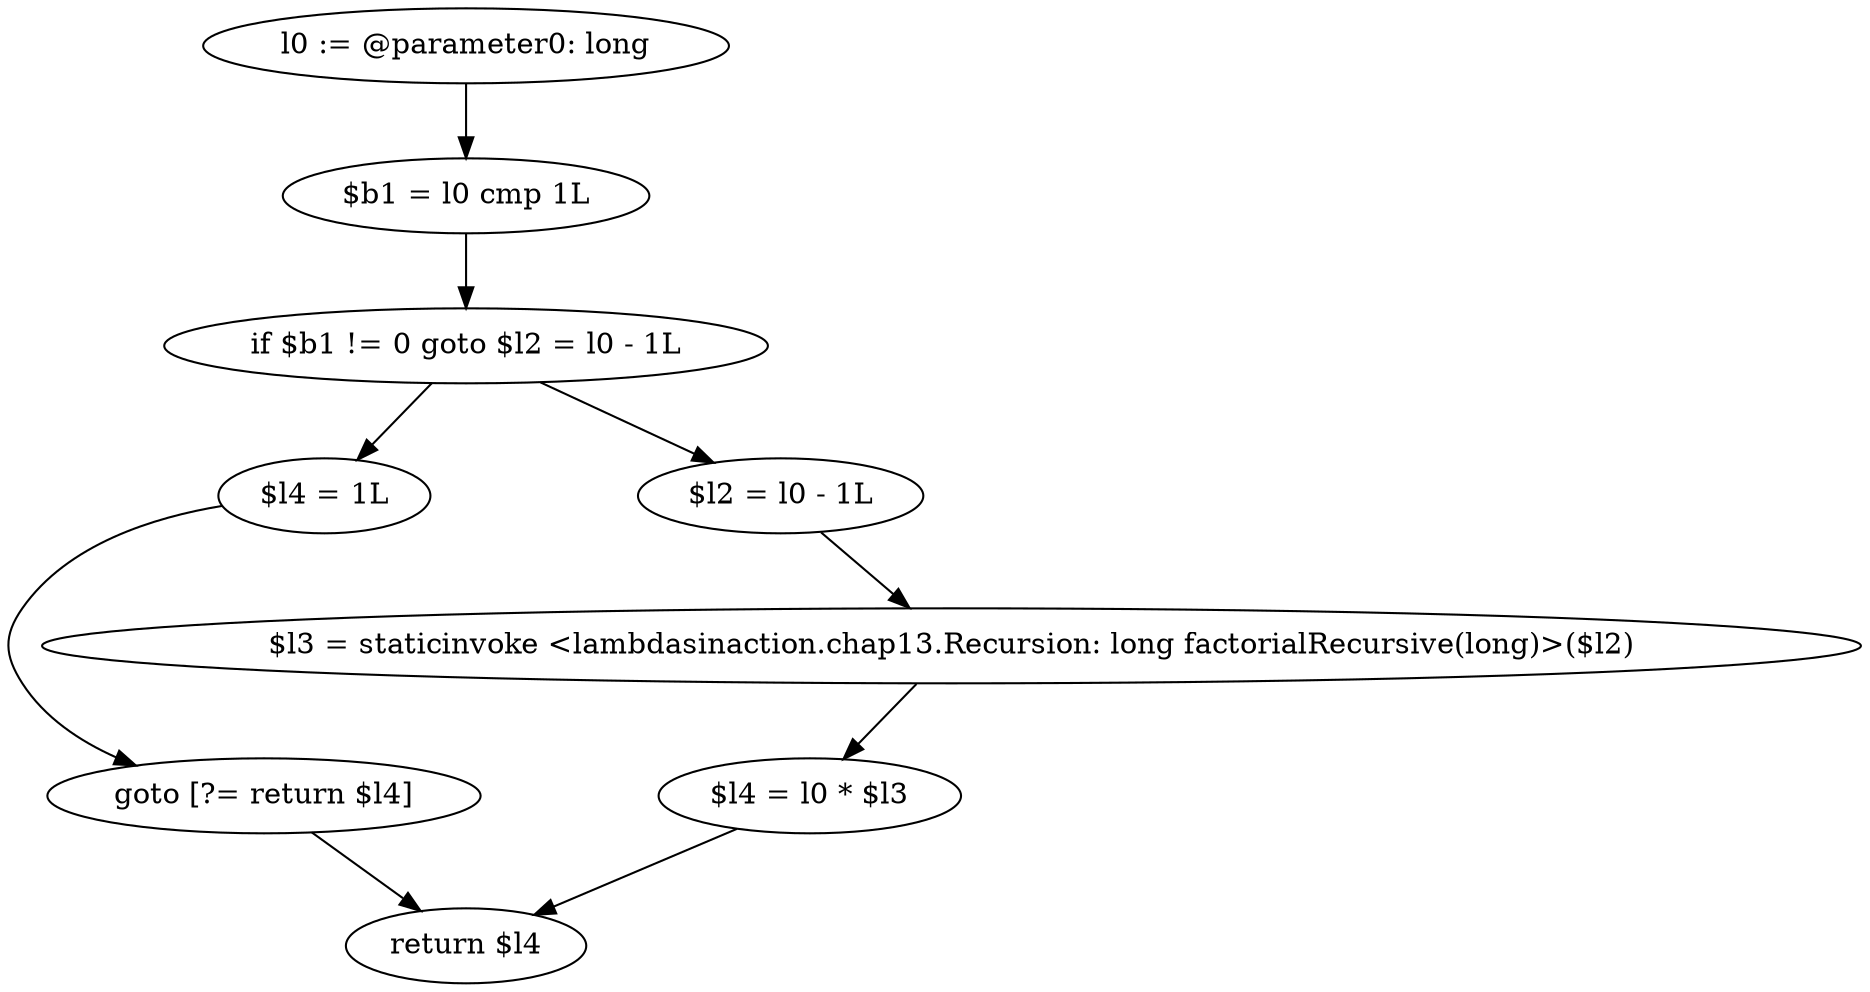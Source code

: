 digraph "unitGraph" {
    "l0 := @parameter0: long"
    "$b1 = l0 cmp 1L"
    "if $b1 != 0 goto $l2 = l0 - 1L"
    "$l4 = 1L"
    "goto [?= return $l4]"
    "$l2 = l0 - 1L"
    "$l3 = staticinvoke <lambdasinaction.chap13.Recursion: long factorialRecursive(long)>($l2)"
    "$l4 = l0 * $l3"
    "return $l4"
    "l0 := @parameter0: long"->"$b1 = l0 cmp 1L";
    "$b1 = l0 cmp 1L"->"if $b1 != 0 goto $l2 = l0 - 1L";
    "if $b1 != 0 goto $l2 = l0 - 1L"->"$l4 = 1L";
    "if $b1 != 0 goto $l2 = l0 - 1L"->"$l2 = l0 - 1L";
    "$l4 = 1L"->"goto [?= return $l4]";
    "goto [?= return $l4]"->"return $l4";
    "$l2 = l0 - 1L"->"$l3 = staticinvoke <lambdasinaction.chap13.Recursion: long factorialRecursive(long)>($l2)";
    "$l3 = staticinvoke <lambdasinaction.chap13.Recursion: long factorialRecursive(long)>($l2)"->"$l4 = l0 * $l3";
    "$l4 = l0 * $l3"->"return $l4";
}
